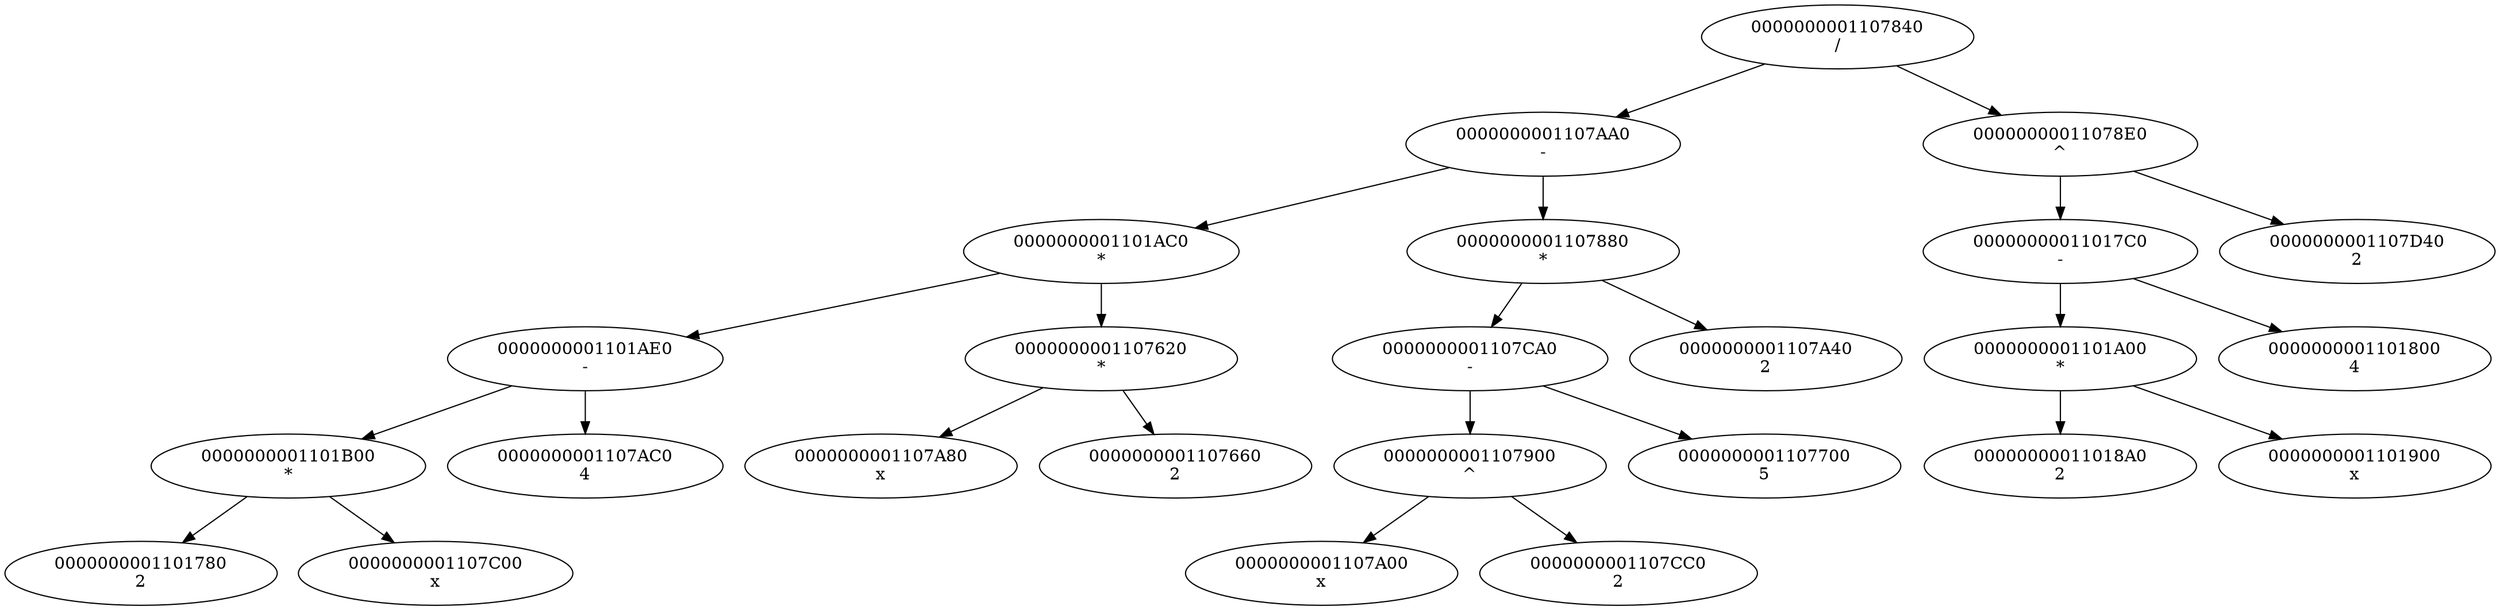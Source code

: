 digraph G{
"0000000001107840
/"->"0000000001107AA0
-";
"0000000001107840
/"->"00000000011078E0
^";
"0000000001107AA0
-"->"0000000001101AC0
*";
"0000000001107AA0
-"->"0000000001107880
*";
"0000000001101AC0
*"->"0000000001101AE0
-";
"0000000001101AC0
*"->"0000000001107620
*";
"0000000001101AE0
-"->"0000000001101B00
*";
"0000000001101AE0
-"->"0000000001107AC0
4";
"0000000001101B00
*"->"0000000001101780
2";
"0000000001101B00
*"->"0000000001107C00
x";
"0000000001101780
2";
"0000000001107C00
x";
"0000000001107AC0
4";
"0000000001107620
*"->"0000000001107A80
x";
"0000000001107620
*"->"0000000001107660
2";
"0000000001107A80
x";
"0000000001107660
2";
"0000000001107880
*"->"0000000001107CA0
-";
"0000000001107880
*"->"0000000001107A40
2";
"0000000001107CA0
-"->"0000000001107900
^";
"0000000001107CA0
-"->"0000000001107700
5";
"0000000001107900
^"->"0000000001107A00
x";
"0000000001107900
^"->"0000000001107CC0
2";
"0000000001107A00
x";
"0000000001107CC0
2";
"0000000001107700
5";
"0000000001107A40
2";
"00000000011078E0
^"->"00000000011017C0
-";
"00000000011078E0
^"->"0000000001107D40
2";
"00000000011017C0
-"->"0000000001101A00
*";
"00000000011017C0
-"->"0000000001101800
4";
"0000000001101A00
*"->"00000000011018A0
2";
"0000000001101A00
*"->"0000000001101900
x";
"00000000011018A0
2";
"0000000001101900
x";
"0000000001101800
4";
"0000000001107D40
2";
}